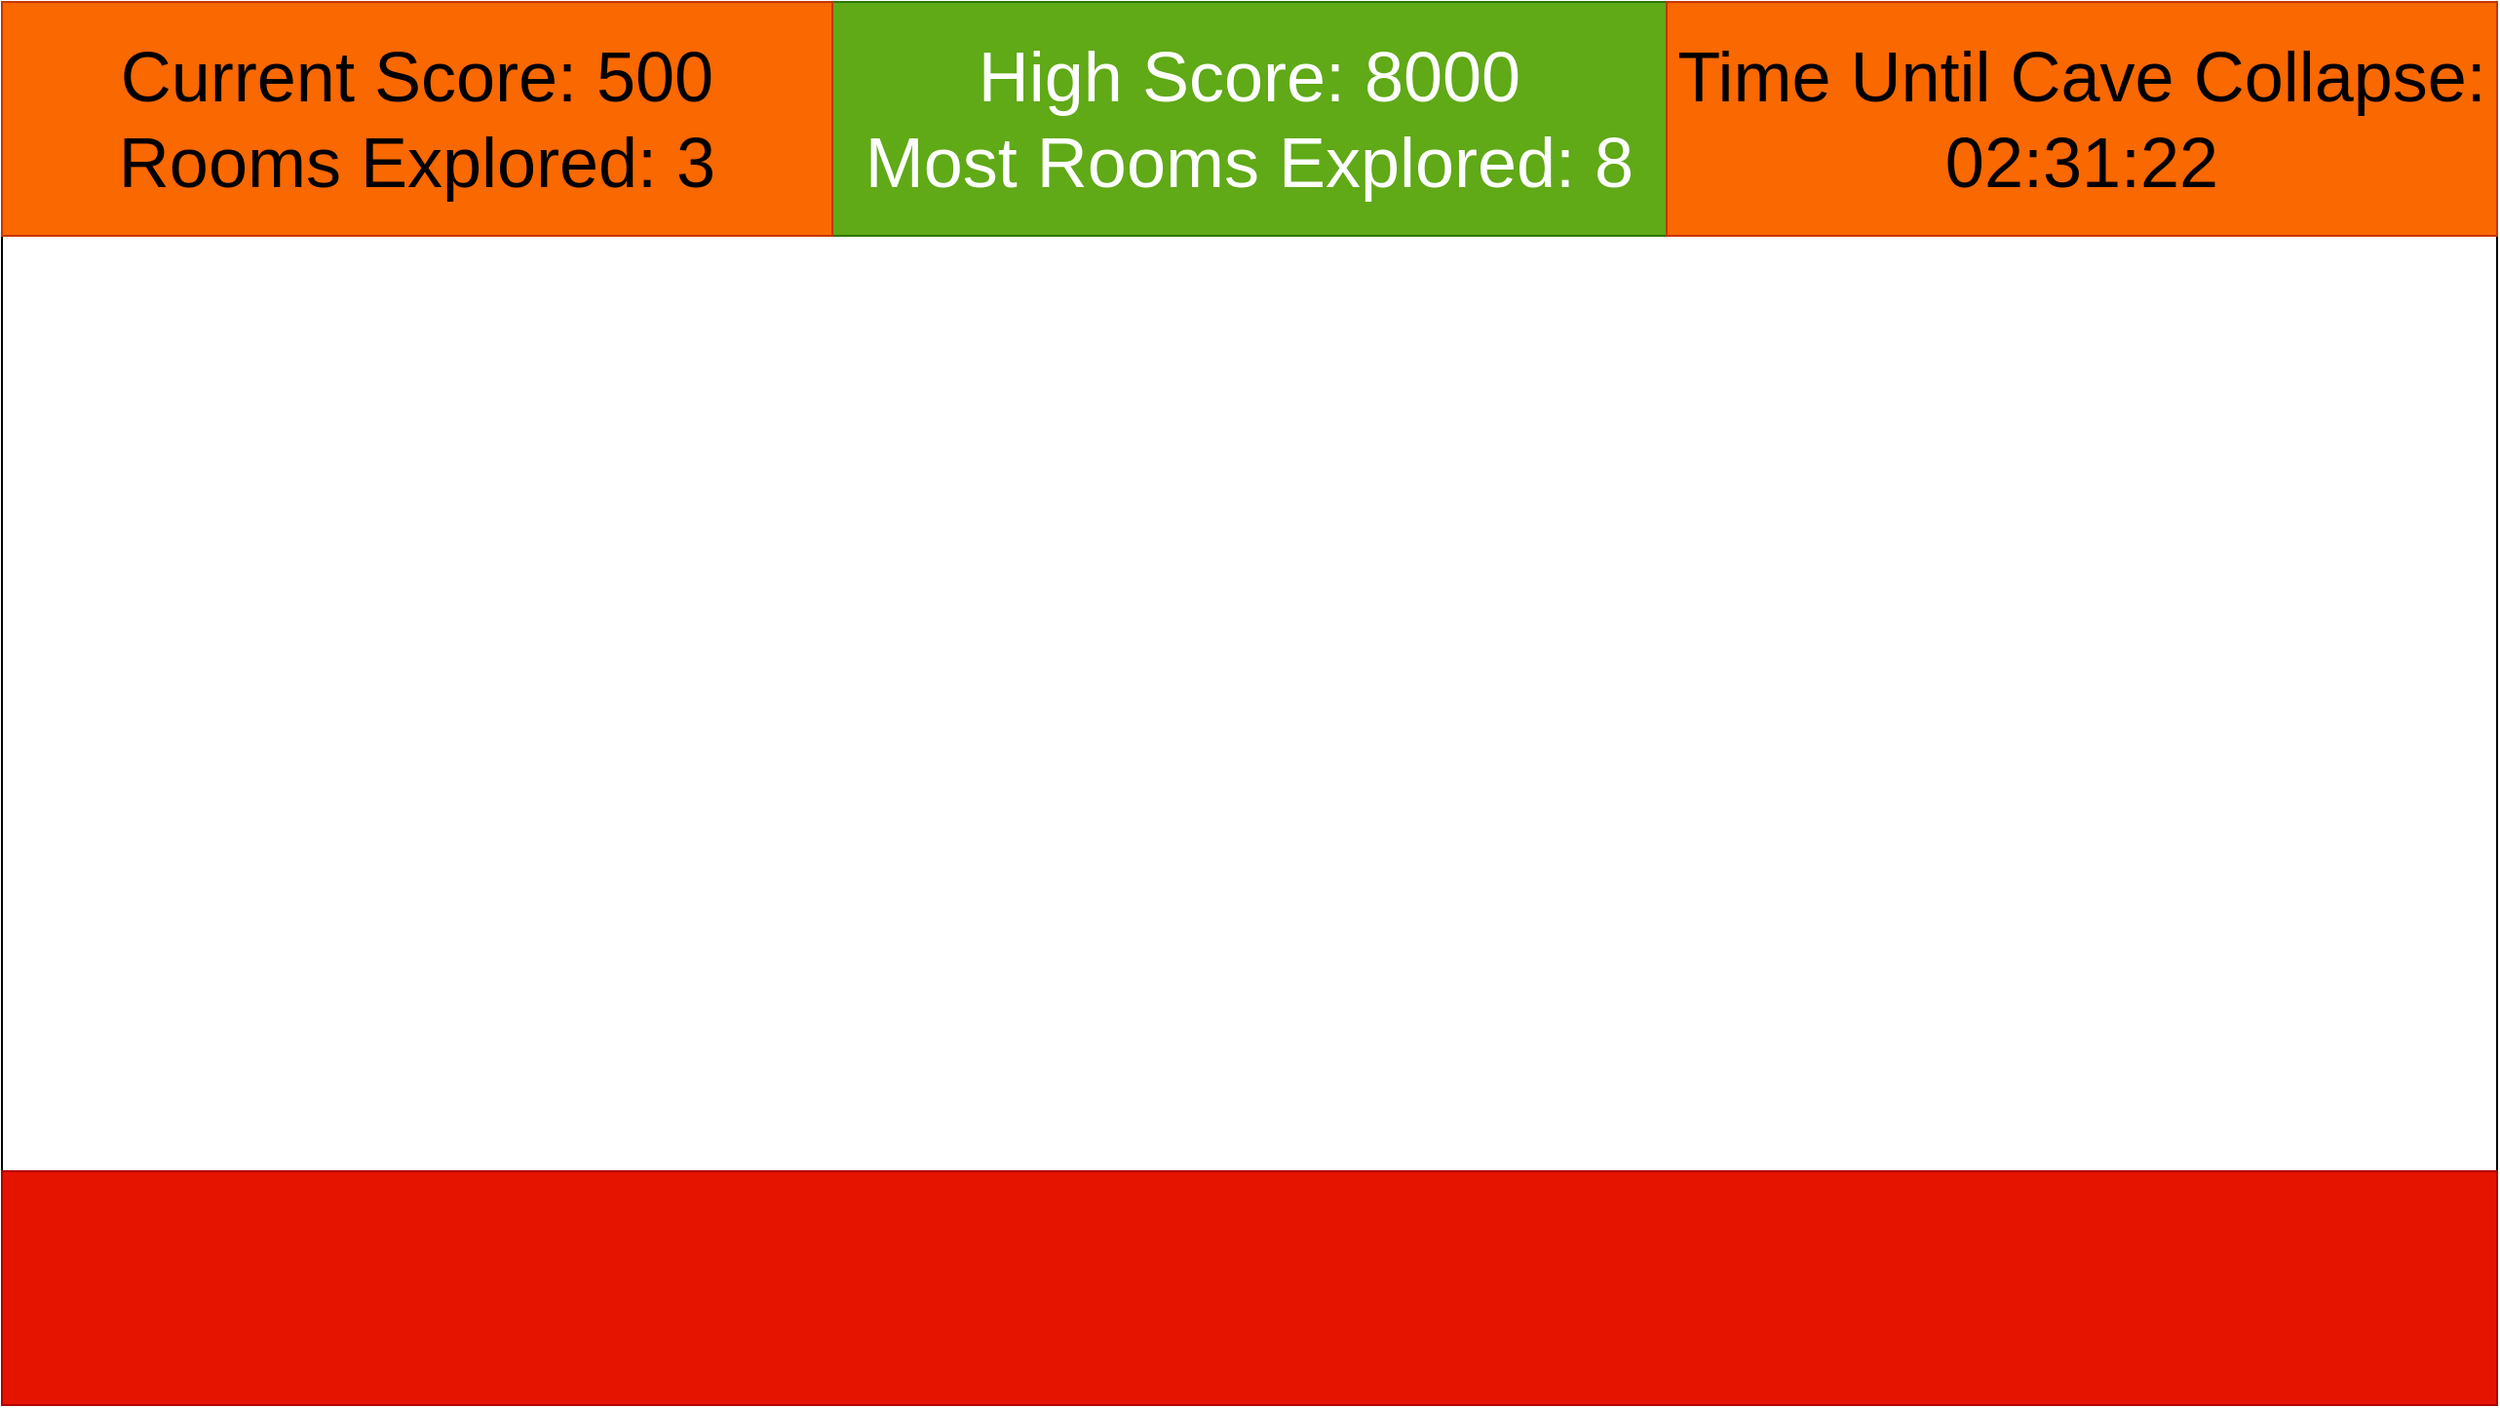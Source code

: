 <mxfile version="28.0.7">
  <diagram name="Page-1" id="6BqkZKdSN_dB8ycIT_rv">
    <mxGraphModel dx="1952" dy="1146" grid="1" gridSize="10" guides="1" tooltips="1" connect="1" arrows="1" fold="1" page="1" pageScale="1" pageWidth="850" pageHeight="1100" math="0" shadow="0">
      <root>
        <mxCell id="0" />
        <mxCell id="1" parent="0" />
        <mxCell id="s6wWzOT9_44qvJQJRMYR-1" value="" style="rounded=0;whiteSpace=wrap;html=1;" vertex="1" parent="1">
          <mxGeometry width="1280" height="720" as="geometry" />
        </mxCell>
        <mxCell id="s6wWzOT9_44qvJQJRMYR-2" value="&lt;div&gt;&lt;font style=&quot;font-size: 36px;&quot;&gt;High Score: 8000&lt;/font&gt;&lt;/div&gt;&lt;div&gt;&lt;font style=&quot;font-size: 36px;&quot;&gt;Most Rooms Explored: 8&lt;/font&gt;&lt;/div&gt;" style="rounded=0;whiteSpace=wrap;html=1;fillColor=#60a917;fontColor=#ffffff;strokeColor=#2D7600;" vertex="1" parent="1">
          <mxGeometry width="1280" height="120" as="geometry" />
        </mxCell>
        <mxCell id="s6wWzOT9_44qvJQJRMYR-3" value="" style="rounded=0;whiteSpace=wrap;html=1;fillColor=#e51400;fontColor=#ffffff;strokeColor=#B20000;" vertex="1" parent="1">
          <mxGeometry y="600" width="1280" height="120" as="geometry" />
        </mxCell>
        <mxCell id="s6wWzOT9_44qvJQJRMYR-10" value="&lt;div&gt;&lt;font style=&quot;font-size: 36px;&quot;&gt;Current Score: 500&lt;/font&gt;&lt;/div&gt;&lt;div&gt;&lt;font style=&quot;font-size: 36px;&quot;&gt;Rooms Explored: 3&lt;/font&gt;&lt;/div&gt;" style="rounded=0;whiteSpace=wrap;html=1;fillColor=#fa6800;fontColor=#000000;strokeColor=#C73500;" vertex="1" parent="1">
          <mxGeometry width="426" height="120" as="geometry" />
        </mxCell>
        <mxCell id="s6wWzOT9_44qvJQJRMYR-11" value="&lt;font style=&quot;font-size: 36px;&quot;&gt;Time Until Cave Collapse: 02:31:22&lt;/font&gt;" style="rounded=0;whiteSpace=wrap;html=1;fillColor=#fa6800;fontColor=#000000;strokeColor=#C73500;" vertex="1" parent="1">
          <mxGeometry x="854" width="426" height="120" as="geometry" />
        </mxCell>
      </root>
    </mxGraphModel>
  </diagram>
</mxfile>
